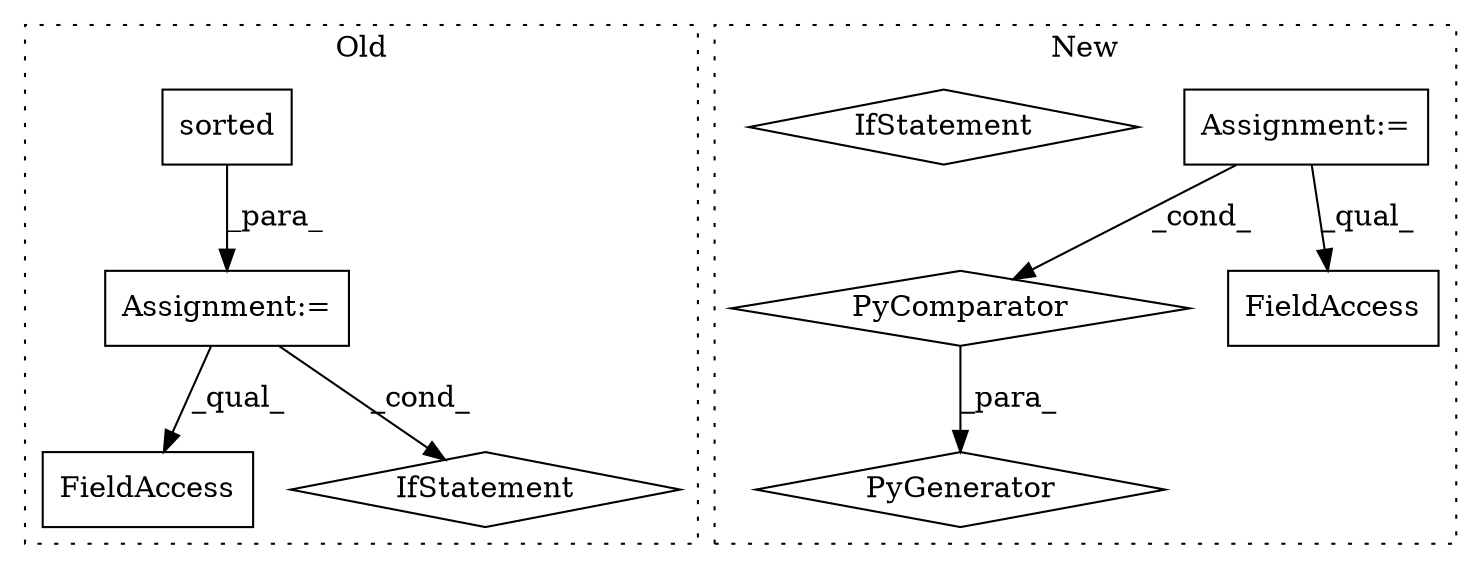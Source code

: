 digraph G {
subgraph cluster0 {
1 [label="sorted" a="32" s="5739,5785" l="7,1" shape="box"];
6 [label="Assignment:=" a="7" s="5738" l="1" shape="box"];
8 [label="FieldAccess" a="22" s="5829" l="30" shape="box"];
9 [label="IfStatement" a="25" s="5826" l="3" shape="diamond"];
label = "Old";
style="dotted";
}
subgraph cluster1 {
2 [label="PyGenerator" a="107" s="5737" l="117" shape="diamond"];
3 [label="Assignment:=" a="7" s="5811" l="37" shape="box"];
4 [label="PyComparator" a="113" s="5811" l="37" shape="diamond"];
5 [label="IfStatement" a="25" s="5811" l="37" shape="diamond"];
7 [label="FieldAccess" a="22" s="5737" l="10" shape="box"];
label = "New";
style="dotted";
}
1 -> 6 [label="_para_"];
3 -> 4 [label="_cond_"];
3 -> 7 [label="_qual_"];
4 -> 2 [label="_para_"];
6 -> 9 [label="_cond_"];
6 -> 8 [label="_qual_"];
}